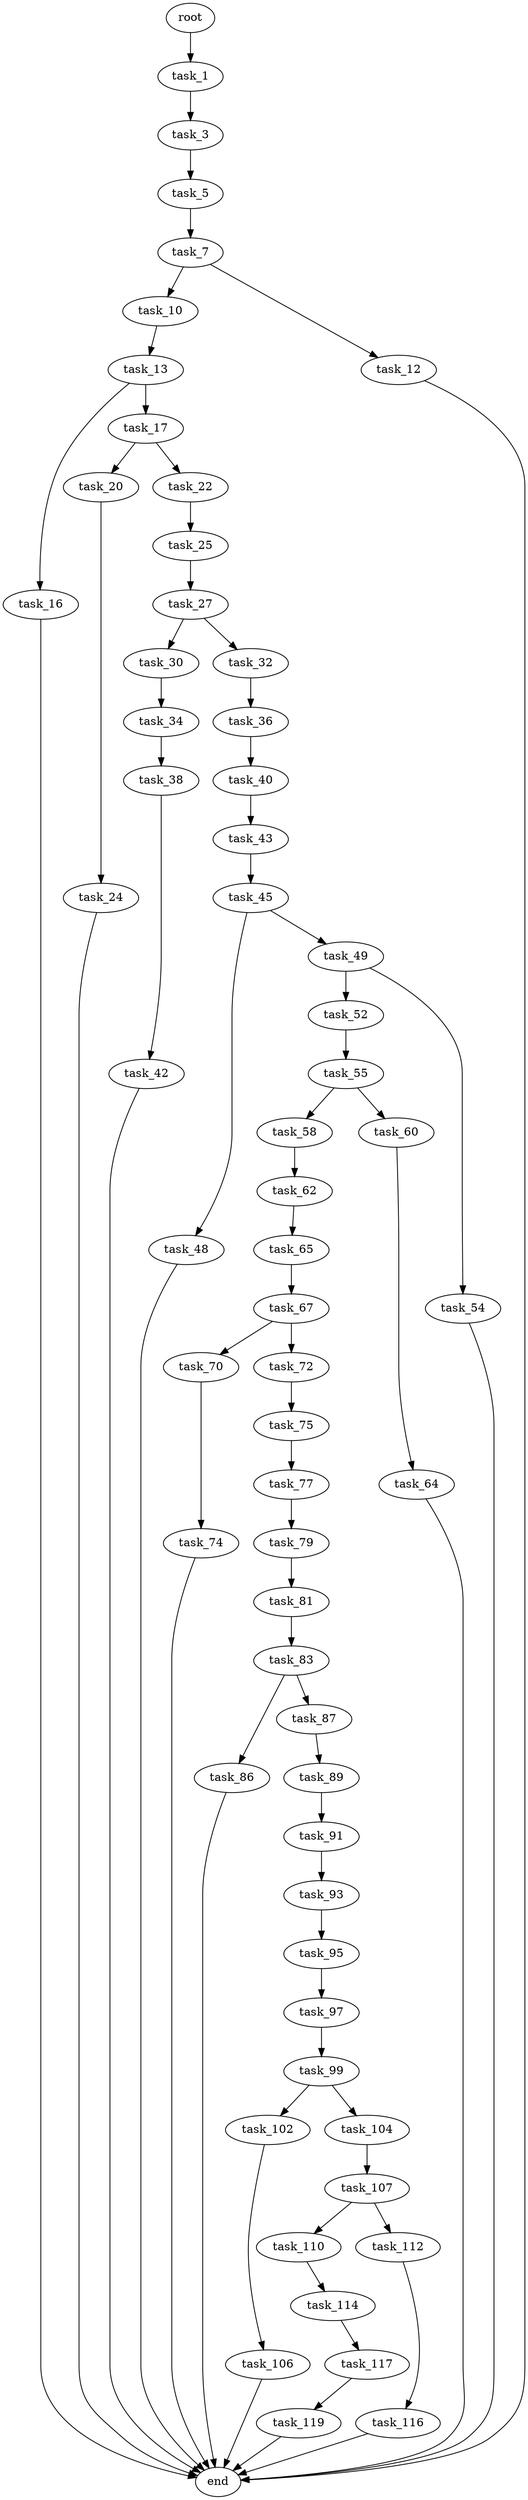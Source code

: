 digraph G {
  root [size="0.000000"];
  task_1 [size="549755813888.000000"];
  task_3 [size="134217728000.000000"];
  task_5 [size="21938732517.000000"];
  task_7 [size="28991029248.000000"];
  task_10 [size="9233000425.000000"];
  task_12 [size="729321706.000000"];
  task_13 [size="549755813888.000000"];
  task_16 [size="17327527779.000000"];
  task_17 [size="28991029248.000000"];
  task_20 [size="11449434805.000000"];
  task_22 [size="617423672.000000"];
  task_24 [size="133153592246.000000"];
  task_25 [size="8589934592.000000"];
  task_27 [size="32250684927.000000"];
  task_30 [size="45455142445.000000"];
  task_32 [size="185475576469.000000"];
  task_34 [size="692368998190.000000"];
  task_36 [size="531020406230.000000"];
  task_38 [size="6056600047.000000"];
  task_40 [size="1236422046.000000"];
  task_42 [size="803608637.000000"];
  task_43 [size="13314816395.000000"];
  task_45 [size="134217728000.000000"];
  task_48 [size="816789792.000000"];
  task_49 [size="50297962950.000000"];
  task_52 [size="1869260321.000000"];
  task_54 [size="394560689359.000000"];
  task_55 [size="16474709655.000000"];
  task_58 [size="206444239174.000000"];
  task_60 [size="1073741824000.000000"];
  task_62 [size="28991029248.000000"];
  task_64 [size="195771015081.000000"];
  task_65 [size="549755813888.000000"];
  task_67 [size="1073741824000.000000"];
  task_70 [size="32812617369.000000"];
  task_72 [size="1759522233.000000"];
  task_74 [size="10740454920.000000"];
  task_75 [size="782757789696.000000"];
  task_77 [size="254544846351.000000"];
  task_79 [size="920422861497.000000"];
  task_81 [size="8303682926.000000"];
  task_83 [size="1094436530479.000000"];
  task_86 [size="68719476736.000000"];
  task_87 [size="253344478501.000000"];
  task_89 [size="530697657.000000"];
  task_91 [size="13367395146.000000"];
  task_93 [size="21896377798.000000"];
  task_95 [size="36578457343.000000"];
  task_97 [size="10235221806.000000"];
  task_99 [size="9749674805.000000"];
  task_102 [size="25674546985.000000"];
  task_104 [size="1448386575.000000"];
  task_106 [size="521468480714.000000"];
  task_107 [size="6426788509.000000"];
  task_110 [size="726612718409.000000"];
  task_112 [size="69039310050.000000"];
  task_114 [size="231928233984.000000"];
  task_116 [size="19272856481.000000"];
  task_117 [size="549755813888.000000"];
  task_119 [size="12504885905.000000"];
  end [size="0.000000"];

  root -> task_1 [size="1.000000"];
  task_1 -> task_3 [size="536870912.000000"];
  task_3 -> task_5 [size="209715200.000000"];
  task_5 -> task_7 [size="411041792.000000"];
  task_7 -> task_10 [size="75497472.000000"];
  task_7 -> task_12 [size="75497472.000000"];
  task_10 -> task_13 [size="536870912.000000"];
  task_12 -> end [size="1.000000"];
  task_13 -> task_16 [size="536870912.000000"];
  task_13 -> task_17 [size="536870912.000000"];
  task_16 -> end [size="1.000000"];
  task_17 -> task_20 [size="75497472.000000"];
  task_17 -> task_22 [size="75497472.000000"];
  task_20 -> task_24 [size="411041792.000000"];
  task_22 -> task_25 [size="33554432.000000"];
  task_24 -> end [size="1.000000"];
  task_25 -> task_27 [size="33554432.000000"];
  task_27 -> task_30 [size="33554432.000000"];
  task_27 -> task_32 [size="33554432.000000"];
  task_30 -> task_34 [size="838860800.000000"];
  task_32 -> task_36 [size="209715200.000000"];
  task_34 -> task_38 [size="838860800.000000"];
  task_36 -> task_40 [size="411041792.000000"];
  task_38 -> task_42 [size="301989888.000000"];
  task_40 -> task_43 [size="75497472.000000"];
  task_42 -> end [size="1.000000"];
  task_43 -> task_45 [size="536870912.000000"];
  task_45 -> task_48 [size="209715200.000000"];
  task_45 -> task_49 [size="209715200.000000"];
  task_48 -> end [size="1.000000"];
  task_49 -> task_52 [size="838860800.000000"];
  task_49 -> task_54 [size="838860800.000000"];
  task_52 -> task_55 [size="33554432.000000"];
  task_54 -> end [size="1.000000"];
  task_55 -> task_58 [size="33554432.000000"];
  task_55 -> task_60 [size="33554432.000000"];
  task_58 -> task_62 [size="209715200.000000"];
  task_60 -> task_64 [size="838860800.000000"];
  task_62 -> task_65 [size="75497472.000000"];
  task_64 -> end [size="1.000000"];
  task_65 -> task_67 [size="536870912.000000"];
  task_67 -> task_70 [size="838860800.000000"];
  task_67 -> task_72 [size="838860800.000000"];
  task_70 -> task_74 [size="134217728.000000"];
  task_72 -> task_75 [size="75497472.000000"];
  task_74 -> end [size="1.000000"];
  task_75 -> task_77 [size="679477248.000000"];
  task_77 -> task_79 [size="536870912.000000"];
  task_79 -> task_81 [size="679477248.000000"];
  task_81 -> task_83 [size="411041792.000000"];
  task_83 -> task_86 [size="679477248.000000"];
  task_83 -> task_87 [size="679477248.000000"];
  task_86 -> end [size="1.000000"];
  task_87 -> task_89 [size="301989888.000000"];
  task_89 -> task_91 [size="33554432.000000"];
  task_91 -> task_93 [size="838860800.000000"];
  task_93 -> task_95 [size="679477248.000000"];
  task_95 -> task_97 [size="838860800.000000"];
  task_97 -> task_99 [size="411041792.000000"];
  task_99 -> task_102 [size="838860800.000000"];
  task_99 -> task_104 [size="838860800.000000"];
  task_102 -> task_106 [size="411041792.000000"];
  task_104 -> task_107 [size="33554432.000000"];
  task_106 -> end [size="1.000000"];
  task_107 -> task_110 [size="301989888.000000"];
  task_107 -> task_112 [size="301989888.000000"];
  task_110 -> task_114 [size="536870912.000000"];
  task_112 -> task_116 [size="75497472.000000"];
  task_114 -> task_117 [size="301989888.000000"];
  task_116 -> end [size="1.000000"];
  task_117 -> task_119 [size="536870912.000000"];
  task_119 -> end [size="1.000000"];
}

